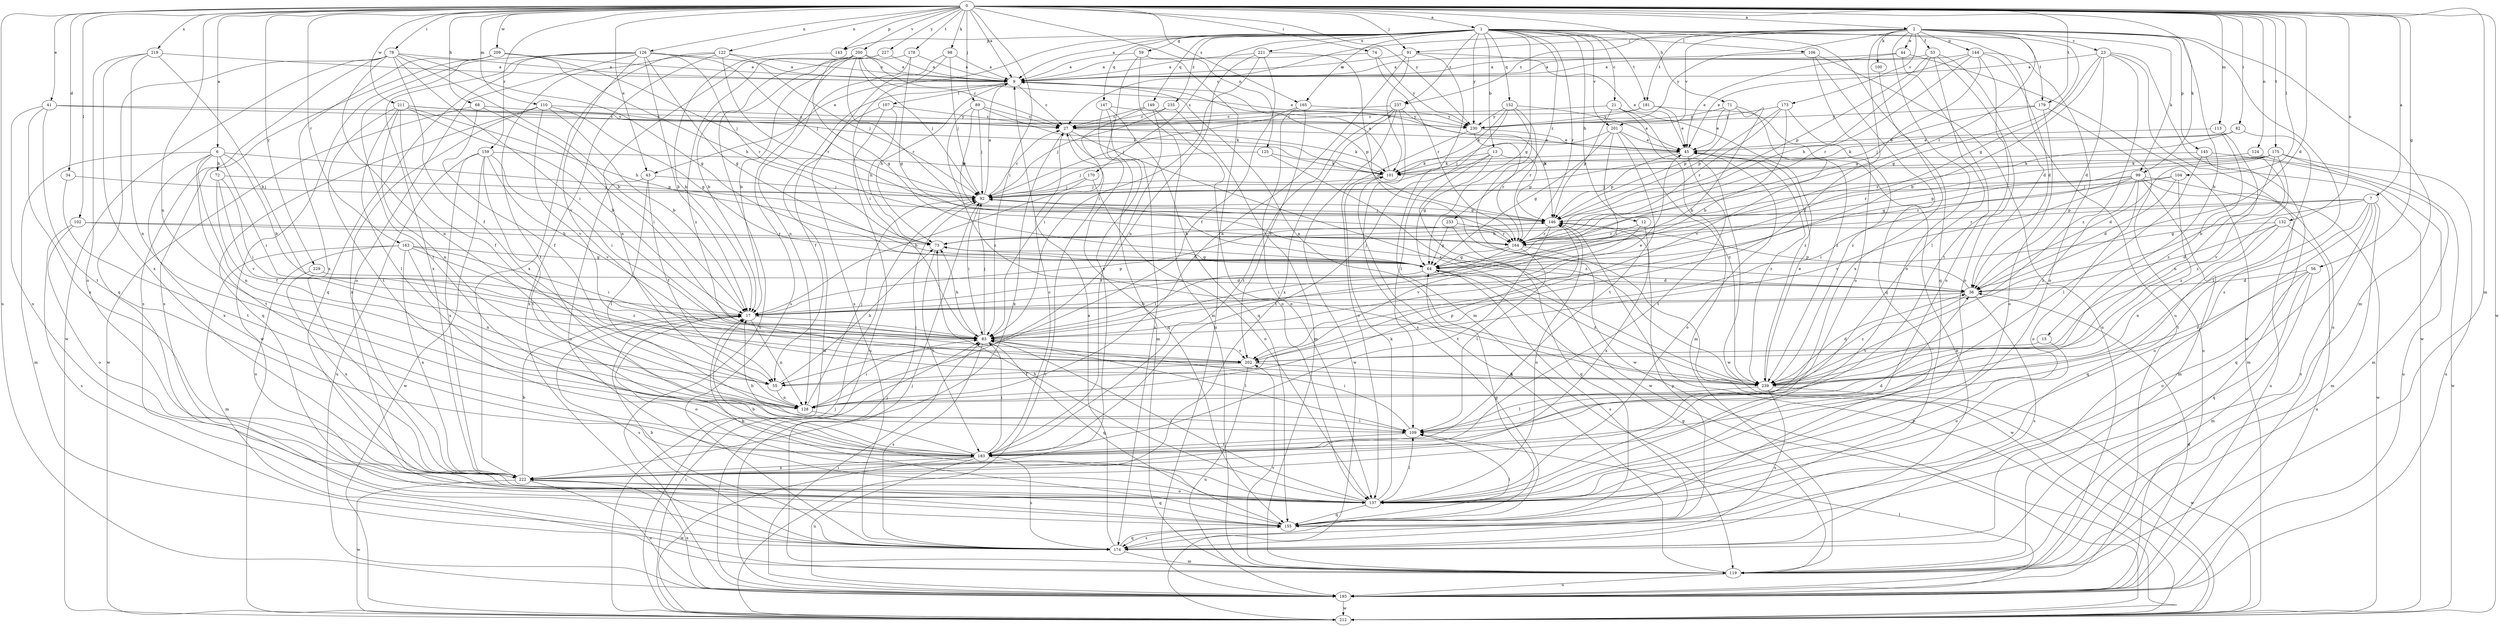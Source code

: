 strict digraph  {
0;
1;
2;
6;
7;
9;
12;
13;
15;
17;
21;
23;
27;
34;
36;
41;
43;
44;
45;
53;
55;
56;
59;
64;
68;
71;
72;
73;
74;
78;
82;
83;
89;
91;
92;
98;
99;
100;
101;
102;
104;
106;
107;
109;
110;
113;
119;
122;
124;
125;
126;
128;
132;
137;
143;
144;
145;
146;
147;
149;
152;
155;
159;
163;
164;
165;
170;
173;
174;
175;
178;
179;
181;
183;
193;
200;
201;
202;
209;
211;
212;
219;
221;
222;
227;
229;
230;
233;
235;
237;
239;
0 -> 1  [label=a];
0 -> 2  [label=a];
0 -> 6  [label=a];
0 -> 7  [label=a];
0 -> 9  [label=a];
0 -> 34  [label=d];
0 -> 36  [label=d];
0 -> 41  [label=e];
0 -> 43  [label=e];
0 -> 56  [label=g];
0 -> 68  [label=h];
0 -> 71  [label=h];
0 -> 74  [label=i];
0 -> 78  [label=i];
0 -> 82  [label=i];
0 -> 83  [label=i];
0 -> 89  [label=j];
0 -> 91  [label=j];
0 -> 98  [label=k];
0 -> 99  [label=k];
0 -> 102  [label=l];
0 -> 104  [label=l];
0 -> 110  [label=m];
0 -> 113  [label=m];
0 -> 119  [label=m];
0 -> 122  [label=n];
0 -> 124  [label=n];
0 -> 125  [label=n];
0 -> 126  [label=n];
0 -> 128  [label=n];
0 -> 132  [label=o];
0 -> 143  [label=p];
0 -> 159  [label=r];
0 -> 163  [label=r];
0 -> 165  [label=s];
0 -> 175  [label=t];
0 -> 178  [label=t];
0 -> 179  [label=t];
0 -> 193  [label=u];
0 -> 200  [label=v];
0 -> 209  [label=w];
0 -> 211  [label=w];
0 -> 212  [label=w];
0 -> 219  [label=x];
0 -> 227  [label=y];
0 -> 229  [label=y];
0 -> 230  [label=y];
1 -> 9  [label=a];
1 -> 12  [label=b];
1 -> 13  [label=b];
1 -> 21  [label=c];
1 -> 43  [label=e];
1 -> 59  [label=g];
1 -> 64  [label=g];
1 -> 106  [label=l];
1 -> 143  [label=p];
1 -> 147  [label=q];
1 -> 149  [label=q];
1 -> 152  [label=q];
1 -> 155  [label=q];
1 -> 164  [label=r];
1 -> 165  [label=s];
1 -> 170  [label=s];
1 -> 179  [label=t];
1 -> 181  [label=t];
1 -> 193  [label=u];
1 -> 201  [label=v];
1 -> 221  [label=x];
1 -> 230  [label=y];
1 -> 233  [label=z];
1 -> 235  [label=z];
1 -> 237  [label=z];
2 -> 15  [label=b];
2 -> 23  [label=c];
2 -> 27  [label=c];
2 -> 44  [label=e];
2 -> 53  [label=f];
2 -> 55  [label=f];
2 -> 64  [label=g];
2 -> 91  [label=j];
2 -> 99  [label=k];
2 -> 100  [label=k];
2 -> 119  [label=m];
2 -> 137  [label=o];
2 -> 144  [label=p];
2 -> 145  [label=p];
2 -> 164  [label=r];
2 -> 173  [label=s];
2 -> 174  [label=s];
2 -> 181  [label=t];
2 -> 201  [label=v];
2 -> 230  [label=y];
2 -> 237  [label=z];
6 -> 17  [label=b];
6 -> 72  [label=h];
6 -> 83  [label=i];
6 -> 119  [label=m];
6 -> 128  [label=n];
6 -> 146  [label=p];
6 -> 183  [label=t];
6 -> 222  [label=x];
7 -> 64  [label=g];
7 -> 119  [label=m];
7 -> 137  [label=o];
7 -> 146  [label=p];
7 -> 155  [label=q];
7 -> 164  [label=r];
7 -> 174  [label=s];
7 -> 183  [label=t];
9 -> 27  [label=c];
9 -> 73  [label=h];
9 -> 107  [label=l];
9 -> 146  [label=p];
9 -> 212  [label=w];
12 -> 164  [label=r];
12 -> 202  [label=v];
12 -> 222  [label=x];
13 -> 64  [label=g];
13 -> 101  [label=k];
13 -> 146  [label=p];
13 -> 183  [label=t];
13 -> 212  [label=w];
15 -> 137  [label=o];
15 -> 202  [label=v];
17 -> 83  [label=i];
17 -> 128  [label=n];
17 -> 137  [label=o];
17 -> 146  [label=p];
17 -> 174  [label=s];
21 -> 27  [label=c];
21 -> 119  [label=m];
21 -> 146  [label=p];
21 -> 212  [label=w];
21 -> 239  [label=z];
23 -> 9  [label=a];
23 -> 17  [label=b];
23 -> 36  [label=d];
23 -> 64  [label=g];
23 -> 193  [label=u];
23 -> 212  [label=w];
23 -> 239  [label=z];
27 -> 45  [label=e];
27 -> 101  [label=k];
27 -> 155  [label=q];
27 -> 222  [label=x];
27 -> 239  [label=z];
34 -> 92  [label=j];
34 -> 183  [label=t];
36 -> 17  [label=b];
36 -> 92  [label=j];
36 -> 146  [label=p];
36 -> 174  [label=s];
36 -> 239  [label=z];
41 -> 27  [label=c];
41 -> 137  [label=o];
41 -> 183  [label=t];
41 -> 222  [label=x];
41 -> 230  [label=y];
43 -> 55  [label=f];
43 -> 92  [label=j];
43 -> 109  [label=l];
43 -> 137  [label=o];
44 -> 9  [label=a];
44 -> 45  [label=e];
44 -> 137  [label=o];
44 -> 212  [label=w];
45 -> 101  [label=k];
45 -> 137  [label=o];
45 -> 146  [label=p];
45 -> 183  [label=t];
45 -> 239  [label=z];
53 -> 9  [label=a];
53 -> 36  [label=d];
53 -> 73  [label=h];
53 -> 109  [label=l];
53 -> 137  [label=o];
53 -> 146  [label=p];
55 -> 73  [label=h];
55 -> 128  [label=n];
56 -> 36  [label=d];
56 -> 119  [label=m];
56 -> 137  [label=o];
56 -> 155  [label=q];
56 -> 239  [label=z];
59 -> 9  [label=a];
59 -> 119  [label=m];
59 -> 193  [label=u];
59 -> 222  [label=x];
64 -> 36  [label=d];
64 -> 73  [label=h];
64 -> 83  [label=i];
64 -> 174  [label=s];
64 -> 239  [label=z];
68 -> 27  [label=c];
68 -> 55  [label=f];
68 -> 83  [label=i];
68 -> 212  [label=w];
71 -> 17  [label=b];
71 -> 45  [label=e];
71 -> 146  [label=p];
71 -> 202  [label=v];
71 -> 230  [label=y];
72 -> 55  [label=f];
72 -> 83  [label=i];
72 -> 92  [label=j];
72 -> 202  [label=v];
73 -> 64  [label=g];
73 -> 183  [label=t];
74 -> 9  [label=a];
74 -> 164  [label=r];
74 -> 230  [label=y];
78 -> 9  [label=a];
78 -> 17  [label=b];
78 -> 55  [label=f];
78 -> 64  [label=g];
78 -> 83  [label=i];
78 -> 128  [label=n];
78 -> 155  [label=q];
78 -> 174  [label=s];
78 -> 212  [label=w];
82 -> 45  [label=e];
82 -> 101  [label=k];
82 -> 109  [label=l];
82 -> 164  [label=r];
83 -> 45  [label=e];
83 -> 73  [label=h];
83 -> 92  [label=j];
83 -> 109  [label=l];
83 -> 155  [label=q];
83 -> 174  [label=s];
83 -> 202  [label=v];
89 -> 27  [label=c];
89 -> 92  [label=j];
89 -> 101  [label=k];
89 -> 146  [label=p];
89 -> 239  [label=z];
91 -> 9  [label=a];
91 -> 45  [label=e];
91 -> 101  [label=k];
91 -> 119  [label=m];
91 -> 128  [label=n];
92 -> 9  [label=a];
92 -> 27  [label=c];
92 -> 83  [label=i];
92 -> 146  [label=p];
98 -> 9  [label=a];
98 -> 83  [label=i];
98 -> 92  [label=j];
98 -> 174  [label=s];
99 -> 83  [label=i];
99 -> 92  [label=j];
99 -> 119  [label=m];
99 -> 137  [label=o];
99 -> 146  [label=p];
99 -> 193  [label=u];
99 -> 202  [label=v];
99 -> 212  [label=w];
99 -> 239  [label=z];
100 -> 222  [label=x];
101 -> 9  [label=a];
101 -> 92  [label=j];
102 -> 73  [label=h];
102 -> 137  [label=o];
102 -> 164  [label=r];
102 -> 174  [label=s];
104 -> 36  [label=d];
104 -> 92  [label=j];
104 -> 164  [label=r];
104 -> 239  [label=z];
106 -> 9  [label=a];
106 -> 137  [label=o];
106 -> 155  [label=q];
106 -> 193  [label=u];
107 -> 27  [label=c];
107 -> 55  [label=f];
107 -> 73  [label=h];
107 -> 193  [label=u];
109 -> 83  [label=i];
109 -> 183  [label=t];
110 -> 17  [label=b];
110 -> 64  [label=g];
110 -> 155  [label=q];
110 -> 202  [label=v];
110 -> 222  [label=x];
110 -> 230  [label=y];
113 -> 45  [label=e];
113 -> 128  [label=n];
113 -> 239  [label=z];
119 -> 64  [label=g];
119 -> 92  [label=j];
119 -> 101  [label=k];
119 -> 193  [label=u];
119 -> 202  [label=v];
122 -> 9  [label=a];
122 -> 92  [label=j];
122 -> 164  [label=r];
122 -> 174  [label=s];
122 -> 183  [label=t];
122 -> 222  [label=x];
124 -> 101  [label=k];
124 -> 202  [label=v];
124 -> 212  [label=w];
125 -> 92  [label=j];
125 -> 101  [label=k];
125 -> 239  [label=z];
126 -> 9  [label=a];
126 -> 17  [label=b];
126 -> 64  [label=g];
126 -> 92  [label=j];
126 -> 137  [label=o];
126 -> 155  [label=q];
126 -> 164  [label=r];
126 -> 202  [label=v];
126 -> 212  [label=w];
126 -> 222  [label=x];
128 -> 83  [label=i];
128 -> 92  [label=j];
128 -> 109  [label=l];
128 -> 146  [label=p];
132 -> 36  [label=d];
132 -> 73  [label=h];
132 -> 128  [label=n];
132 -> 155  [label=q];
132 -> 193  [label=u];
137 -> 17  [label=b];
137 -> 73  [label=h];
137 -> 83  [label=i];
137 -> 101  [label=k];
137 -> 109  [label=l];
137 -> 155  [label=q];
143 -> 17  [label=b];
144 -> 9  [label=a];
144 -> 36  [label=d];
144 -> 45  [label=e];
144 -> 64  [label=g];
144 -> 137  [label=o];
144 -> 164  [label=r];
144 -> 183  [label=t];
145 -> 101  [label=k];
145 -> 109  [label=l];
145 -> 119  [label=m];
145 -> 193  [label=u];
146 -> 73  [label=h];
146 -> 92  [label=j];
146 -> 137  [label=o];
146 -> 164  [label=r];
146 -> 183  [label=t];
147 -> 119  [label=m];
147 -> 155  [label=q];
147 -> 174  [label=s];
147 -> 230  [label=y];
149 -> 27  [label=c];
149 -> 83  [label=i];
149 -> 137  [label=o];
149 -> 183  [label=t];
152 -> 45  [label=e];
152 -> 101  [label=k];
152 -> 109  [label=l];
152 -> 164  [label=r];
152 -> 212  [label=w];
152 -> 230  [label=y];
155 -> 17  [label=b];
155 -> 64  [label=g];
155 -> 109  [label=l];
155 -> 174  [label=s];
159 -> 83  [label=i];
159 -> 101  [label=k];
159 -> 183  [label=t];
159 -> 193  [label=u];
159 -> 202  [label=v];
159 -> 212  [label=w];
159 -> 222  [label=x];
163 -> 64  [label=g];
163 -> 83  [label=i];
163 -> 119  [label=m];
163 -> 128  [label=n];
163 -> 137  [label=o];
163 -> 222  [label=x];
163 -> 239  [label=z];
164 -> 64  [label=g];
164 -> 83  [label=i];
164 -> 109  [label=l];
164 -> 212  [label=w];
165 -> 92  [label=j];
165 -> 137  [label=o];
165 -> 202  [label=v];
165 -> 230  [label=y];
170 -> 17  [label=b];
170 -> 92  [label=j];
170 -> 137  [label=o];
173 -> 17  [label=b];
173 -> 146  [label=p];
173 -> 164  [label=r];
173 -> 230  [label=y];
173 -> 239  [label=z];
174 -> 9  [label=a];
174 -> 17  [label=b];
174 -> 45  [label=e];
174 -> 119  [label=m];
174 -> 146  [label=p];
174 -> 155  [label=q];
175 -> 17  [label=b];
175 -> 36  [label=d];
175 -> 64  [label=g];
175 -> 101  [label=k];
175 -> 119  [label=m];
175 -> 164  [label=r];
175 -> 193  [label=u];
175 -> 239  [label=z];
178 -> 9  [label=a];
178 -> 17  [label=b];
178 -> 64  [label=g];
178 -> 128  [label=n];
179 -> 92  [label=j];
179 -> 137  [label=o];
179 -> 193  [label=u];
179 -> 230  [label=y];
181 -> 27  [label=c];
181 -> 45  [label=e];
181 -> 230  [label=y];
181 -> 239  [label=z];
183 -> 17  [label=b];
183 -> 27  [label=c];
183 -> 83  [label=i];
183 -> 174  [label=s];
183 -> 193  [label=u];
183 -> 212  [label=w];
183 -> 222  [label=x];
193 -> 36  [label=d];
193 -> 83  [label=i];
193 -> 92  [label=j];
193 -> 109  [label=l];
193 -> 212  [label=w];
193 -> 222  [label=x];
200 -> 9  [label=a];
200 -> 17  [label=b];
200 -> 27  [label=c];
200 -> 45  [label=e];
200 -> 64  [label=g];
200 -> 92  [label=j];
200 -> 128  [label=n];
200 -> 164  [label=r];
200 -> 239  [label=z];
201 -> 45  [label=e];
201 -> 64  [label=g];
201 -> 83  [label=i];
201 -> 92  [label=j];
201 -> 183  [label=t];
201 -> 239  [label=z];
202 -> 55  [label=f];
202 -> 193  [label=u];
202 -> 239  [label=z];
209 -> 9  [label=a];
209 -> 73  [label=h];
209 -> 92  [label=j];
209 -> 174  [label=s];
209 -> 183  [label=t];
209 -> 222  [label=x];
211 -> 17  [label=b];
211 -> 55  [label=f];
211 -> 73  [label=h];
211 -> 101  [label=k];
211 -> 109  [label=l];
211 -> 128  [label=n];
211 -> 183  [label=t];
211 -> 230  [label=y];
212 -> 27  [label=c];
212 -> 83  [label=i];
212 -> 92  [label=j];
212 -> 146  [label=p];
219 -> 9  [label=a];
219 -> 17  [label=b];
219 -> 128  [label=n];
219 -> 137  [label=o];
219 -> 222  [label=x];
221 -> 9  [label=a];
221 -> 36  [label=d];
221 -> 55  [label=f];
221 -> 83  [label=i];
221 -> 128  [label=n];
222 -> 17  [label=b];
222 -> 36  [label=d];
222 -> 137  [label=o];
222 -> 155  [label=q];
222 -> 193  [label=u];
222 -> 212  [label=w];
227 -> 9  [label=a];
227 -> 174  [label=s];
227 -> 193  [label=u];
229 -> 36  [label=d];
229 -> 222  [label=x];
230 -> 45  [label=e];
230 -> 137  [label=o];
230 -> 164  [label=r];
233 -> 64  [label=g];
233 -> 155  [label=q];
233 -> 164  [label=r];
235 -> 27  [label=c];
235 -> 92  [label=j];
235 -> 119  [label=m];
237 -> 27  [label=c];
237 -> 146  [label=p];
237 -> 174  [label=s];
237 -> 183  [label=t];
237 -> 212  [label=w];
237 -> 222  [label=x];
239 -> 9  [label=a];
239 -> 36  [label=d];
239 -> 45  [label=e];
239 -> 109  [label=l];
239 -> 174  [label=s];
239 -> 212  [label=w];
}
